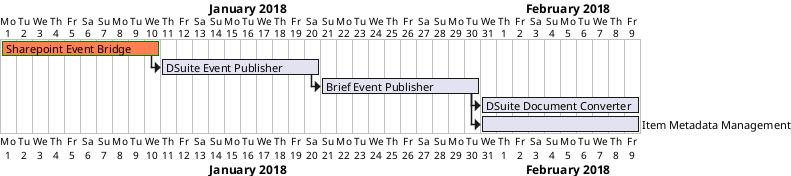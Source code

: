@startgantt

Project starts the 1 of january 2018

[Sharepoint Event Bridge] as [SEB] lasts 10 days

[DSuite Event Publisher] as [DEP]  lasts 10 days
[Brief Event Publisher] as [BEP]  lasts 10 days

[DSuite Document Converter]  as [DDC] lasts 10 days
[Item Metadata Management] as [IMM] lasts 10 days


[SEB] is colored in Coral/Green

[DEP] starts at [SEB]'s end
[BEP] starts at [DEP]'s end
[DDC] starts at [BEP]'s end
[IMM] starts at [BEP]'s end

@endgantt